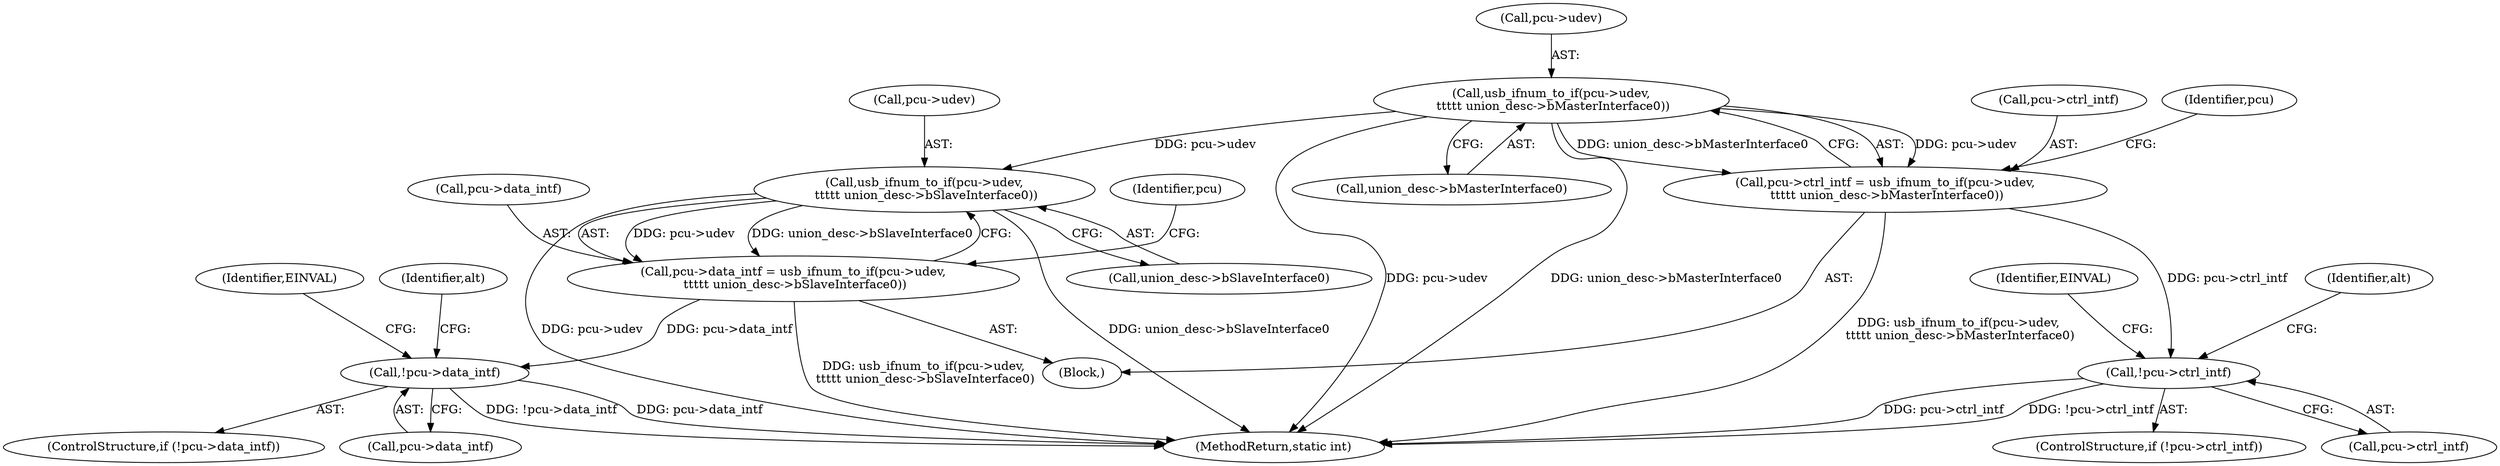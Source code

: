 digraph "0_linux_a0ad220c96692eda76b2e3fd7279f3dcd1d8a8ff@pointer" {
"1000120" [label="(Call,usb_ifnum_to_if(pcu->udev,\n \t\t\t\t\t union_desc->bMasterInterface0))"];
"1000116" [label="(Call,pcu->ctrl_intf = usb_ifnum_to_if(pcu->udev,\n \t\t\t\t\t union_desc->bMasterInterface0))"];
"1000128" [label="(Call,!pcu->ctrl_intf)"];
"1000166" [label="(Call,usb_ifnum_to_if(pcu->udev,\n \t\t\t\t\t union_desc->bSlaveInterface0))"];
"1000162" [label="(Call,pcu->data_intf = usb_ifnum_to_if(pcu->udev,\n \t\t\t\t\t union_desc->bSlaveInterface0))"];
"1000174" [label="(Call,!pcu->data_intf)"];
"1000124" [label="(Call,union_desc->bMasterInterface0)"];
"1000117" [label="(Call,pcu->ctrl_intf)"];
"1000167" [label="(Call,pcu->udev)"];
"1000136" [label="(Identifier,alt)"];
"1000182" [label="(Identifier,alt)"];
"1000116" [label="(Call,pcu->ctrl_intf = usb_ifnum_to_if(pcu->udev,\n \t\t\t\t\t union_desc->bMasterInterface0))"];
"1000174" [label="(Call,!pcu->data_intf)"];
"1000175" [label="(Call,pcu->data_intf)"];
"1000173" [label="(ControlStructure,if (!pcu->data_intf))"];
"1000129" [label="(Call,pcu->ctrl_intf)"];
"1000176" [label="(Identifier,pcu)"];
"1000180" [label="(Identifier,EINVAL)"];
"1000127" [label="(ControlStructure,if (!pcu->ctrl_intf))"];
"1000130" [label="(Identifier,pcu)"];
"1000166" [label="(Call,usb_ifnum_to_if(pcu->udev,\n \t\t\t\t\t union_desc->bSlaveInterface0))"];
"1000134" [label="(Identifier,EINVAL)"];
"1000128" [label="(Call,!pcu->ctrl_intf)"];
"1000121" [label="(Call,pcu->udev)"];
"1000163" [label="(Call,pcu->data_intf)"];
"1000162" [label="(Call,pcu->data_intf = usb_ifnum_to_if(pcu->udev,\n \t\t\t\t\t union_desc->bSlaveInterface0))"];
"1000318" [label="(MethodReturn,static int)"];
"1000120" [label="(Call,usb_ifnum_to_if(pcu->udev,\n \t\t\t\t\t union_desc->bMasterInterface0))"];
"1000103" [label="(Block,)"];
"1000170" [label="(Call,union_desc->bSlaveInterface0)"];
"1000120" -> "1000116"  [label="AST: "];
"1000120" -> "1000124"  [label="CFG: "];
"1000121" -> "1000120"  [label="AST: "];
"1000124" -> "1000120"  [label="AST: "];
"1000116" -> "1000120"  [label="CFG: "];
"1000120" -> "1000318"  [label="DDG: pcu->udev"];
"1000120" -> "1000318"  [label="DDG: union_desc->bMasterInterface0"];
"1000120" -> "1000116"  [label="DDG: pcu->udev"];
"1000120" -> "1000116"  [label="DDG: union_desc->bMasterInterface0"];
"1000120" -> "1000166"  [label="DDG: pcu->udev"];
"1000116" -> "1000103"  [label="AST: "];
"1000117" -> "1000116"  [label="AST: "];
"1000130" -> "1000116"  [label="CFG: "];
"1000116" -> "1000318"  [label="DDG: usb_ifnum_to_if(pcu->udev,\n \t\t\t\t\t union_desc->bMasterInterface0)"];
"1000116" -> "1000128"  [label="DDG: pcu->ctrl_intf"];
"1000128" -> "1000127"  [label="AST: "];
"1000128" -> "1000129"  [label="CFG: "];
"1000129" -> "1000128"  [label="AST: "];
"1000134" -> "1000128"  [label="CFG: "];
"1000136" -> "1000128"  [label="CFG: "];
"1000128" -> "1000318"  [label="DDG: pcu->ctrl_intf"];
"1000128" -> "1000318"  [label="DDG: !pcu->ctrl_intf"];
"1000166" -> "1000162"  [label="AST: "];
"1000166" -> "1000170"  [label="CFG: "];
"1000167" -> "1000166"  [label="AST: "];
"1000170" -> "1000166"  [label="AST: "];
"1000162" -> "1000166"  [label="CFG: "];
"1000166" -> "1000318"  [label="DDG: pcu->udev"];
"1000166" -> "1000318"  [label="DDG: union_desc->bSlaveInterface0"];
"1000166" -> "1000162"  [label="DDG: pcu->udev"];
"1000166" -> "1000162"  [label="DDG: union_desc->bSlaveInterface0"];
"1000162" -> "1000103"  [label="AST: "];
"1000163" -> "1000162"  [label="AST: "];
"1000176" -> "1000162"  [label="CFG: "];
"1000162" -> "1000318"  [label="DDG: usb_ifnum_to_if(pcu->udev,\n \t\t\t\t\t union_desc->bSlaveInterface0)"];
"1000162" -> "1000174"  [label="DDG: pcu->data_intf"];
"1000174" -> "1000173"  [label="AST: "];
"1000174" -> "1000175"  [label="CFG: "];
"1000175" -> "1000174"  [label="AST: "];
"1000180" -> "1000174"  [label="CFG: "];
"1000182" -> "1000174"  [label="CFG: "];
"1000174" -> "1000318"  [label="DDG: !pcu->data_intf"];
"1000174" -> "1000318"  [label="DDG: pcu->data_intf"];
}
